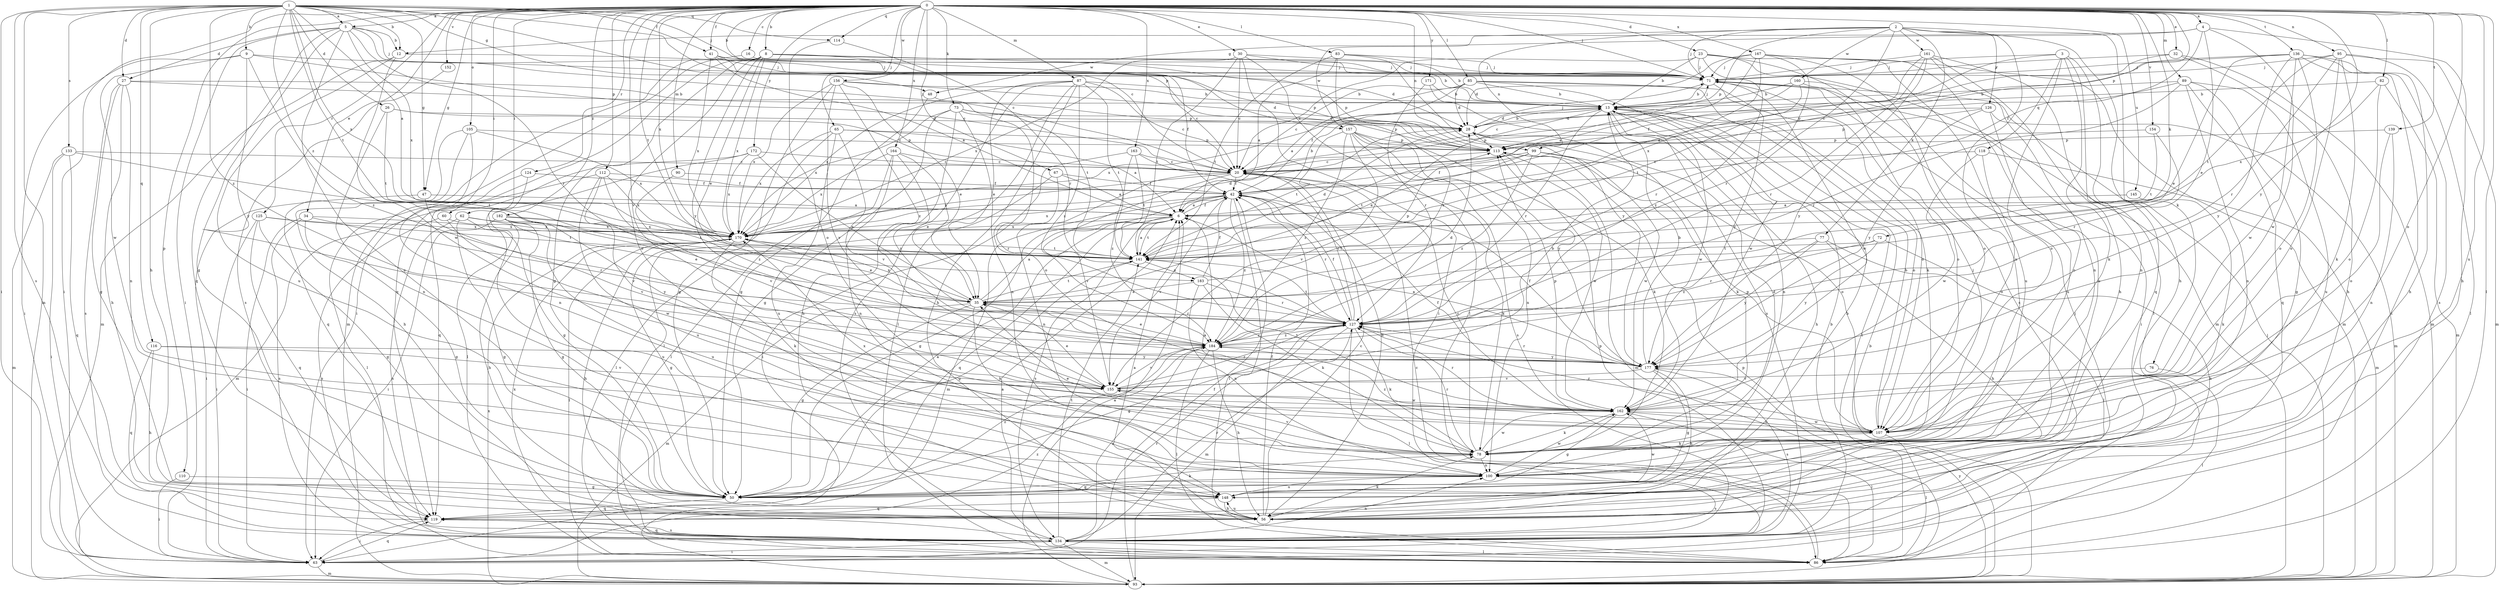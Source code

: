 strict digraph  {
0;
1;
2;
3;
4;
5;
6;
8;
9;
12;
13;
16;
20;
23;
26;
27;
28;
30;
32;
34;
35;
41;
42;
47;
48;
50;
56;
60;
62;
63;
65;
67;
71;
72;
73;
76;
77;
78;
82;
83;
85;
86;
87;
89;
90;
93;
95;
99;
100;
105;
107;
110;
112;
113;
114;
116;
118;
119;
124;
125;
126;
127;
133;
134;
136;
139;
141;
145;
148;
152;
154;
155;
156;
157;
160;
161;
162;
163;
164;
167;
170;
171;
172;
177;
182;
183;
184;
0 -> 4  [label=a];
0 -> 5  [label=a];
0 -> 8  [label=b];
0 -> 16  [label=c];
0 -> 23  [label=d];
0 -> 30  [label=e];
0 -> 32  [label=e];
0 -> 34  [label=e];
0 -> 41  [label=f];
0 -> 47  [label=g];
0 -> 60  [label=i];
0 -> 62  [label=i];
0 -> 63  [label=i];
0 -> 65  [label=j];
0 -> 67  [label=j];
0 -> 71  [label=j];
0 -> 72  [label=k];
0 -> 73  [label=k];
0 -> 82  [label=l];
0 -> 83  [label=l];
0 -> 85  [label=l];
0 -> 86  [label=l];
0 -> 87  [label=m];
0 -> 89  [label=m];
0 -> 90  [label=m];
0 -> 95  [label=n];
0 -> 99  [label=n];
0 -> 105  [label=o];
0 -> 107  [label=o];
0 -> 110  [label=p];
0 -> 112  [label=p];
0 -> 113  [label=p];
0 -> 114  [label=q];
0 -> 124  [label=r];
0 -> 125  [label=r];
0 -> 136  [label=t];
0 -> 139  [label=t];
0 -> 141  [label=t];
0 -> 145  [label=u];
0 -> 148  [label=u];
0 -> 152  [label=v];
0 -> 154  [label=v];
0 -> 155  [label=v];
0 -> 156  [label=w];
0 -> 157  [label=w];
0 -> 163  [label=x];
0 -> 164  [label=x];
0 -> 167  [label=x];
0 -> 170  [label=x];
0 -> 171  [label=y];
0 -> 172  [label=y];
0 -> 177  [label=y];
0 -> 182  [label=z];
1 -> 5  [label=a];
1 -> 6  [label=a];
1 -> 9  [label=b];
1 -> 12  [label=b];
1 -> 20  [label=c];
1 -> 26  [label=d];
1 -> 27  [label=d];
1 -> 41  [label=f];
1 -> 47  [label=g];
1 -> 48  [label=g];
1 -> 56  [label=h];
1 -> 63  [label=i];
1 -> 71  [label=j];
1 -> 93  [label=m];
1 -> 113  [label=p];
1 -> 114  [label=q];
1 -> 116  [label=q];
1 -> 133  [label=s];
1 -> 134  [label=s];
1 -> 141  [label=t];
1 -> 170  [label=x];
1 -> 183  [label=z];
1 -> 184  [label=z];
2 -> 56  [label=h];
2 -> 71  [label=j];
2 -> 76  [label=k];
2 -> 77  [label=k];
2 -> 99  [label=n];
2 -> 100  [label=n];
2 -> 113  [label=p];
2 -> 126  [label=r];
2 -> 127  [label=r];
2 -> 157  [label=w];
2 -> 160  [label=w];
2 -> 161  [label=w];
3 -> 6  [label=a];
3 -> 71  [label=j];
3 -> 78  [label=k];
3 -> 100  [label=n];
3 -> 107  [label=o];
3 -> 118  [label=q];
3 -> 119  [label=q];
4 -> 12  [label=b];
4 -> 35  [label=e];
4 -> 42  [label=f];
4 -> 48  [label=g];
4 -> 56  [label=h];
4 -> 162  [label=w];
5 -> 12  [label=b];
5 -> 20  [label=c];
5 -> 27  [label=d];
5 -> 50  [label=g];
5 -> 63  [label=i];
5 -> 71  [label=j];
5 -> 119  [label=q];
5 -> 127  [label=r];
5 -> 148  [label=u];
5 -> 170  [label=x];
6 -> 42  [label=f];
6 -> 119  [label=q];
6 -> 134  [label=s];
6 -> 141  [label=t];
6 -> 170  [label=x];
8 -> 35  [label=e];
8 -> 42  [label=f];
8 -> 50  [label=g];
8 -> 63  [label=i];
8 -> 71  [label=j];
8 -> 107  [label=o];
8 -> 113  [label=p];
8 -> 119  [label=q];
8 -> 170  [label=x];
8 -> 177  [label=y];
9 -> 20  [label=c];
9 -> 63  [label=i];
9 -> 71  [label=j];
9 -> 162  [label=w];
9 -> 177  [label=y];
9 -> 184  [label=z];
12 -> 71  [label=j];
12 -> 93  [label=m];
12 -> 148  [label=u];
12 -> 162  [label=w];
13 -> 28  [label=d];
13 -> 35  [label=e];
13 -> 71  [label=j];
13 -> 86  [label=l];
13 -> 100  [label=n];
13 -> 107  [label=o];
13 -> 127  [label=r];
13 -> 162  [label=w];
13 -> 170  [label=x];
16 -> 71  [label=j];
16 -> 93  [label=m];
20 -> 42  [label=f];
20 -> 78  [label=k];
20 -> 100  [label=n];
20 -> 155  [label=v];
20 -> 170  [label=x];
23 -> 13  [label=b];
23 -> 20  [label=c];
23 -> 71  [label=j];
23 -> 93  [label=m];
23 -> 134  [label=s];
23 -> 148  [label=u];
23 -> 184  [label=z];
26 -> 20  [label=c];
26 -> 28  [label=d];
26 -> 100  [label=n];
26 -> 141  [label=t];
27 -> 13  [label=b];
27 -> 50  [label=g];
27 -> 56  [label=h];
27 -> 100  [label=n];
27 -> 113  [label=p];
27 -> 134  [label=s];
28 -> 13  [label=b];
28 -> 56  [label=h];
28 -> 71  [label=j];
28 -> 78  [label=k];
28 -> 113  [label=p];
30 -> 13  [label=b];
30 -> 20  [label=c];
30 -> 63  [label=i];
30 -> 71  [label=j];
30 -> 86  [label=l];
30 -> 141  [label=t];
30 -> 170  [label=x];
32 -> 20  [label=c];
32 -> 56  [label=h];
32 -> 71  [label=j];
32 -> 93  [label=m];
34 -> 50  [label=g];
34 -> 63  [label=i];
34 -> 127  [label=r];
34 -> 134  [label=s];
34 -> 170  [label=x];
35 -> 6  [label=a];
35 -> 50  [label=g];
35 -> 78  [label=k];
35 -> 93  [label=m];
35 -> 127  [label=r];
35 -> 141  [label=t];
35 -> 170  [label=x];
41 -> 6  [label=a];
41 -> 20  [label=c];
41 -> 28  [label=d];
41 -> 71  [label=j];
41 -> 113  [label=p];
41 -> 170  [label=x];
42 -> 6  [label=a];
42 -> 13  [label=b];
42 -> 50  [label=g];
42 -> 86  [label=l];
42 -> 93  [label=m];
42 -> 127  [label=r];
42 -> 155  [label=v];
42 -> 170  [label=x];
42 -> 184  [label=z];
47 -> 6  [label=a];
47 -> 63  [label=i];
47 -> 155  [label=v];
48 -> 50  [label=g];
48 -> 141  [label=t];
50 -> 6  [label=a];
50 -> 78  [label=k];
50 -> 119  [label=q];
50 -> 162  [label=w];
50 -> 184  [label=z];
56 -> 6  [label=a];
56 -> 13  [label=b];
56 -> 20  [label=c];
56 -> 42  [label=f];
56 -> 78  [label=k];
56 -> 148  [label=u];
60 -> 134  [label=s];
60 -> 162  [label=w];
60 -> 170  [label=x];
62 -> 35  [label=e];
62 -> 50  [label=g];
62 -> 134  [label=s];
62 -> 148  [label=u];
62 -> 170  [label=x];
63 -> 93  [label=m];
63 -> 119  [label=q];
63 -> 127  [label=r];
63 -> 184  [label=z];
65 -> 6  [label=a];
65 -> 86  [label=l];
65 -> 113  [label=p];
65 -> 148  [label=u];
65 -> 155  [label=v];
65 -> 170  [label=x];
67 -> 6  [label=a];
67 -> 42  [label=f];
67 -> 86  [label=l];
67 -> 127  [label=r];
71 -> 13  [label=b];
71 -> 63  [label=i];
71 -> 162  [label=w];
71 -> 177  [label=y];
72 -> 56  [label=h];
72 -> 127  [label=r];
72 -> 141  [label=t];
72 -> 177  [label=y];
73 -> 28  [label=d];
73 -> 50  [label=g];
73 -> 56  [label=h];
73 -> 100  [label=n];
73 -> 107  [label=o];
73 -> 113  [label=p];
73 -> 170  [label=x];
76 -> 86  [label=l];
76 -> 155  [label=v];
77 -> 56  [label=h];
77 -> 86  [label=l];
77 -> 141  [label=t];
77 -> 177  [label=y];
77 -> 184  [label=z];
78 -> 6  [label=a];
78 -> 20  [label=c];
78 -> 28  [label=d];
78 -> 35  [label=e];
78 -> 71  [label=j];
78 -> 100  [label=n];
78 -> 127  [label=r];
78 -> 155  [label=v];
78 -> 162  [label=w];
78 -> 170  [label=x];
82 -> 13  [label=b];
82 -> 93  [label=m];
82 -> 107  [label=o];
82 -> 170  [label=x];
83 -> 6  [label=a];
83 -> 13  [label=b];
83 -> 71  [label=j];
83 -> 141  [label=t];
83 -> 177  [label=y];
83 -> 184  [label=z];
85 -> 6  [label=a];
85 -> 13  [label=b];
85 -> 20  [label=c];
85 -> 28  [label=d];
85 -> 42  [label=f];
85 -> 78  [label=k];
85 -> 107  [label=o];
85 -> 162  [label=w];
86 -> 6  [label=a];
86 -> 20  [label=c];
87 -> 13  [label=b];
87 -> 20  [label=c];
87 -> 35  [label=e];
87 -> 56  [label=h];
87 -> 86  [label=l];
87 -> 134  [label=s];
87 -> 141  [label=t];
87 -> 170  [label=x];
87 -> 184  [label=z];
89 -> 13  [label=b];
89 -> 50  [label=g];
89 -> 100  [label=n];
89 -> 113  [label=p];
89 -> 119  [label=q];
89 -> 127  [label=r];
89 -> 148  [label=u];
90 -> 42  [label=f];
90 -> 155  [label=v];
93 -> 6  [label=a];
93 -> 13  [label=b];
93 -> 42  [label=f];
93 -> 71  [label=j];
93 -> 113  [label=p];
93 -> 170  [label=x];
93 -> 177  [label=y];
95 -> 71  [label=j];
95 -> 78  [label=k];
95 -> 86  [label=l];
95 -> 93  [label=m];
95 -> 107  [label=o];
95 -> 127  [label=r];
95 -> 141  [label=t];
99 -> 20  [label=c];
99 -> 42  [label=f];
99 -> 107  [label=o];
99 -> 141  [label=t];
99 -> 162  [label=w];
99 -> 184  [label=z];
100 -> 50  [label=g];
100 -> 134  [label=s];
100 -> 148  [label=u];
100 -> 162  [label=w];
105 -> 56  [label=h];
105 -> 100  [label=n];
105 -> 113  [label=p];
105 -> 119  [label=q];
105 -> 170  [label=x];
107 -> 13  [label=b];
107 -> 78  [label=k];
107 -> 86  [label=l];
107 -> 113  [label=p];
107 -> 127  [label=r];
107 -> 162  [label=w];
107 -> 184  [label=z];
110 -> 50  [label=g];
110 -> 63  [label=i];
112 -> 42  [label=f];
112 -> 93  [label=m];
112 -> 148  [label=u];
112 -> 155  [label=v];
112 -> 170  [label=x];
112 -> 184  [label=z];
113 -> 20  [label=c];
113 -> 93  [label=m];
113 -> 162  [label=w];
114 -> 107  [label=o];
114 -> 127  [label=r];
116 -> 56  [label=h];
116 -> 119  [label=q];
116 -> 155  [label=v];
116 -> 177  [label=y];
118 -> 20  [label=c];
118 -> 93  [label=m];
118 -> 107  [label=o];
118 -> 162  [label=w];
119 -> 63  [label=i];
119 -> 134  [label=s];
124 -> 42  [label=f];
124 -> 50  [label=g];
124 -> 86  [label=l];
125 -> 50  [label=g];
125 -> 63  [label=i];
125 -> 119  [label=q];
125 -> 141  [label=t];
125 -> 170  [label=x];
126 -> 28  [label=d];
126 -> 93  [label=m];
126 -> 107  [label=o];
126 -> 113  [label=p];
126 -> 177  [label=y];
127 -> 20  [label=c];
127 -> 42  [label=f];
127 -> 50  [label=g];
127 -> 78  [label=k];
127 -> 86  [label=l];
127 -> 93  [label=m];
127 -> 141  [label=t];
127 -> 184  [label=z];
133 -> 20  [label=c];
133 -> 63  [label=i];
133 -> 93  [label=m];
133 -> 119  [label=q];
133 -> 141  [label=t];
134 -> 13  [label=b];
134 -> 63  [label=i];
134 -> 71  [label=j];
134 -> 86  [label=l];
134 -> 93  [label=m];
134 -> 100  [label=n];
134 -> 113  [label=p];
134 -> 119  [label=q];
134 -> 127  [label=r];
134 -> 141  [label=t];
134 -> 170  [label=x];
134 -> 184  [label=z];
136 -> 20  [label=c];
136 -> 35  [label=e];
136 -> 56  [label=h];
136 -> 63  [label=i];
136 -> 71  [label=j];
136 -> 107  [label=o];
136 -> 134  [label=s];
136 -> 162  [label=w];
136 -> 177  [label=y];
139 -> 100  [label=n];
139 -> 107  [label=o];
139 -> 113  [label=p];
141 -> 6  [label=a];
141 -> 28  [label=d];
141 -> 50  [label=g];
141 -> 183  [label=o];
145 -> 6  [label=a];
145 -> 78  [label=k];
148 -> 56  [label=h];
148 -> 119  [label=q];
152 -> 134  [label=s];
154 -> 113  [label=p];
154 -> 127  [label=r];
154 -> 141  [label=t];
155 -> 13  [label=b];
155 -> 35  [label=e];
155 -> 127  [label=r];
155 -> 162  [label=w];
156 -> 13  [label=b];
156 -> 28  [label=d];
156 -> 35  [label=e];
156 -> 50  [label=g];
156 -> 155  [label=v];
156 -> 170  [label=x];
156 -> 184  [label=z];
157 -> 78  [label=k];
157 -> 100  [label=n];
157 -> 113  [label=p];
157 -> 134  [label=s];
157 -> 141  [label=t];
157 -> 155  [label=v];
157 -> 177  [label=y];
157 -> 184  [label=z];
160 -> 13  [label=b];
160 -> 20  [label=c];
160 -> 107  [label=o];
160 -> 141  [label=t];
160 -> 148  [label=u];
161 -> 42  [label=f];
161 -> 56  [label=h];
161 -> 71  [label=j];
161 -> 86  [label=l];
161 -> 100  [label=n];
161 -> 127  [label=r];
161 -> 177  [label=y];
162 -> 42  [label=f];
162 -> 50  [label=g];
162 -> 78  [label=k];
162 -> 86  [label=l];
162 -> 107  [label=o];
162 -> 113  [label=p];
162 -> 127  [label=r];
162 -> 141  [label=t];
163 -> 20  [label=c];
163 -> 56  [label=h];
163 -> 63  [label=i];
163 -> 141  [label=t];
163 -> 184  [label=z];
164 -> 20  [label=c];
164 -> 35  [label=e];
164 -> 86  [label=l];
164 -> 100  [label=n];
164 -> 170  [label=x];
164 -> 184  [label=z];
167 -> 6  [label=a];
167 -> 28  [label=d];
167 -> 71  [label=j];
167 -> 93  [label=m];
167 -> 107  [label=o];
167 -> 127  [label=r];
167 -> 148  [label=u];
167 -> 170  [label=x];
170 -> 28  [label=d];
170 -> 35  [label=e];
170 -> 50  [label=g];
170 -> 56  [label=h];
170 -> 78  [label=k];
170 -> 86  [label=l];
170 -> 141  [label=t];
171 -> 13  [label=b];
171 -> 127  [label=r];
171 -> 134  [label=s];
172 -> 20  [label=c];
172 -> 35  [label=e];
172 -> 86  [label=l];
172 -> 119  [label=q];
172 -> 170  [label=x];
177 -> 6  [label=a];
177 -> 13  [label=b];
177 -> 42  [label=f];
177 -> 50  [label=g];
177 -> 56  [label=h];
177 -> 127  [label=r];
177 -> 134  [label=s];
177 -> 155  [label=v];
182 -> 50  [label=g];
182 -> 56  [label=h];
182 -> 63  [label=i];
182 -> 141  [label=t];
182 -> 148  [label=u];
182 -> 170  [label=x];
182 -> 177  [label=y];
183 -> 35  [label=e];
183 -> 42  [label=f];
183 -> 78  [label=k];
183 -> 100  [label=n];
183 -> 113  [label=p];
183 -> 127  [label=r];
184 -> 28  [label=d];
184 -> 35  [label=e];
184 -> 56  [label=h];
184 -> 86  [label=l];
184 -> 127  [label=r];
184 -> 155  [label=v];
184 -> 177  [label=y];
}
